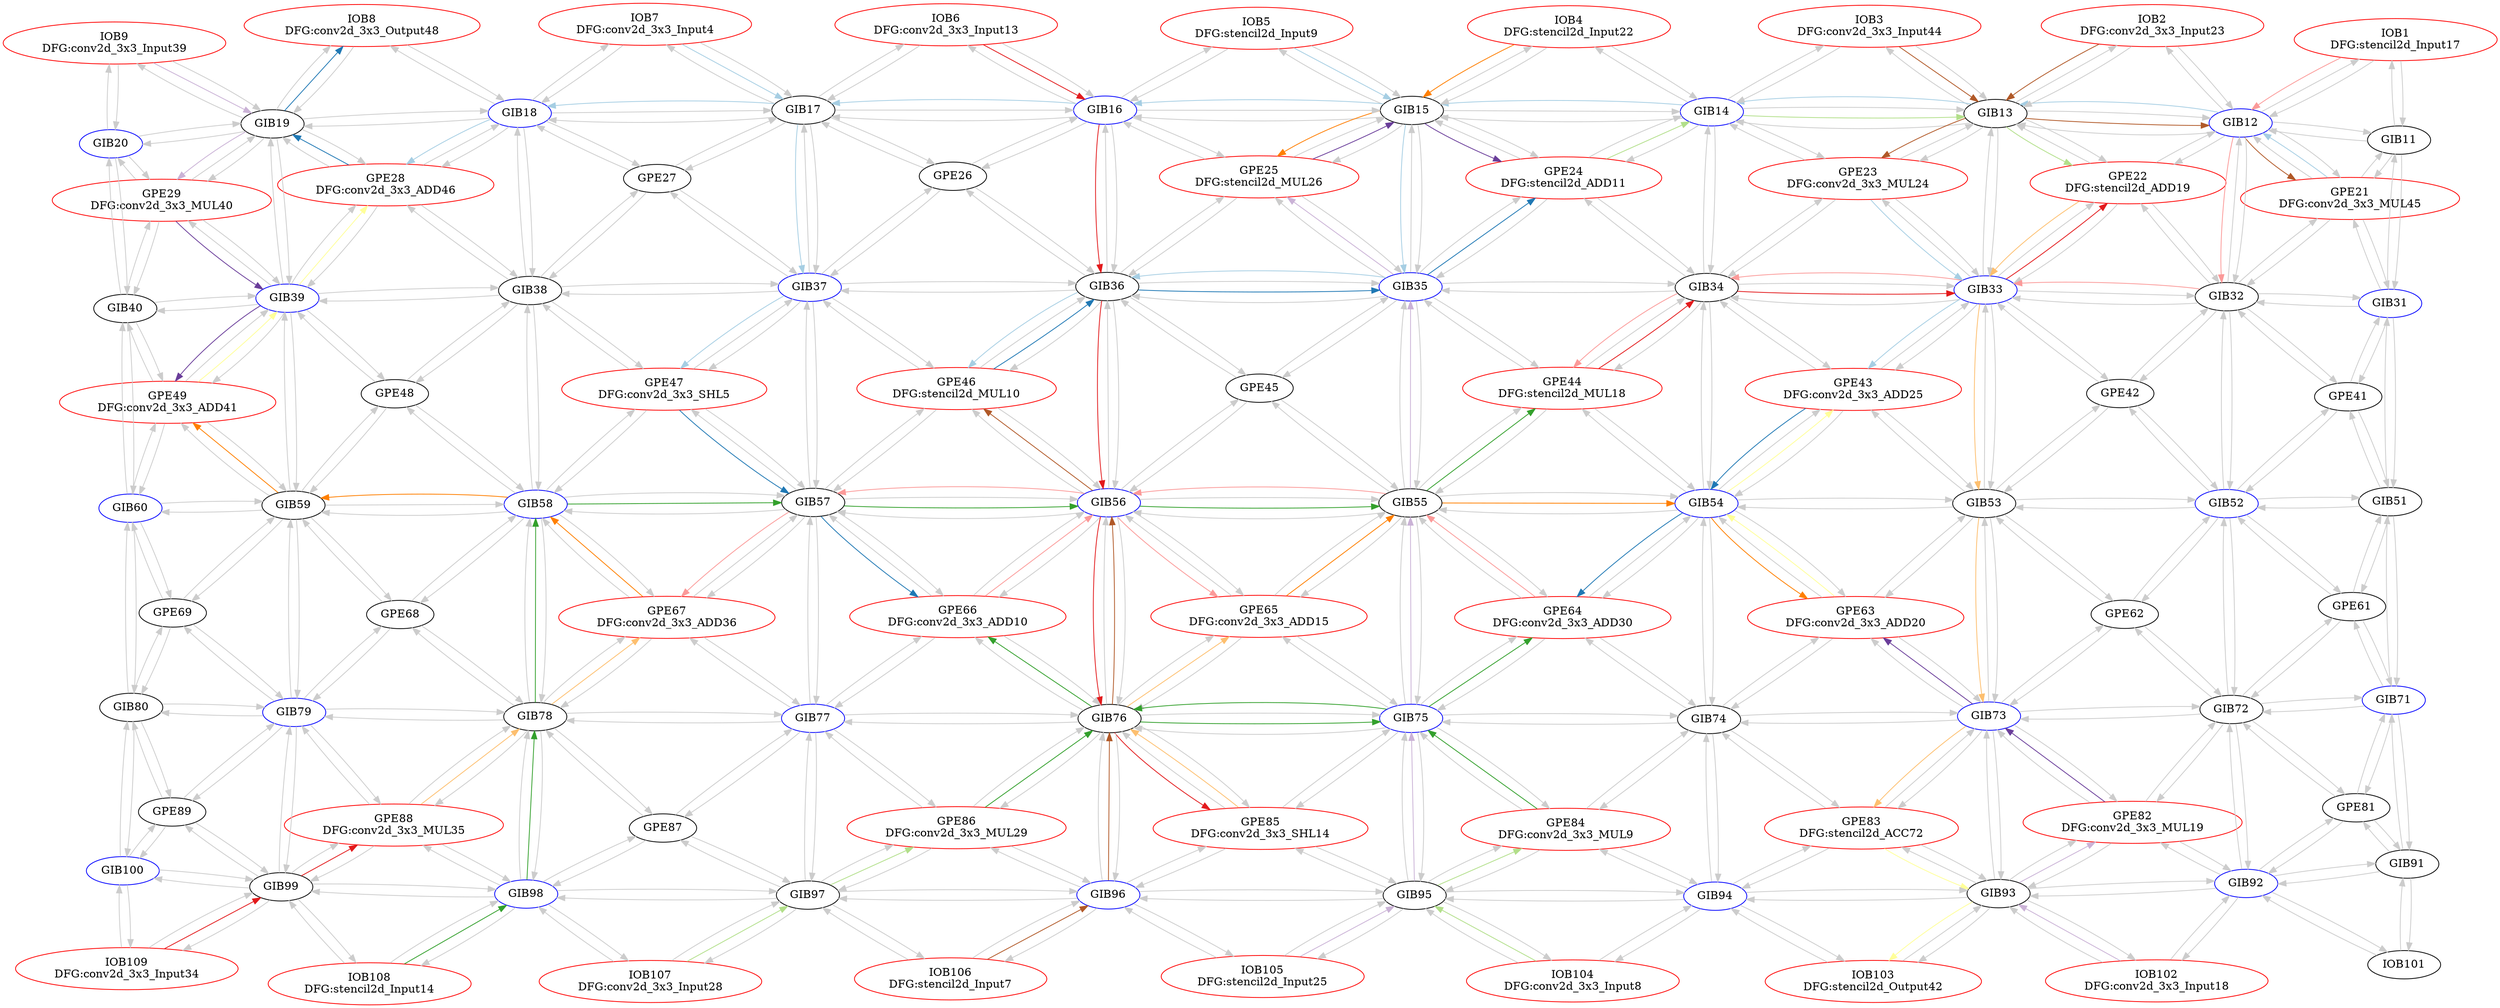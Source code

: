 Digraph G {
layout = sfdp;
overlap = scale;
IOB1[label = "IOB1\nDFG:stencil2d_Input17", color = red];
GIB11->IOB1[color = gray80];
GIB12->IOB1[color = gray80];
IOB2[label = "IOB2\nDFG:conv2d_3x3_Input23", color = red];
GIB12->IOB2[color = gray80];
GIB13->IOB2[color = gray80];
IOB3[label = "IOB3\nDFG:conv2d_3x3_Input44", color = red];
GIB13->IOB3[color = gray80];
GIB14->IOB3[color = gray80];
IOB4[label = "IOB4\nDFG:stencil2d_Input22", color = red];
GIB14->IOB4[color = gray80];
GIB15->IOB4[color = gray80];
IOB5[label = "IOB5\nDFG:stencil2d_Input9", color = red];
GIB15->IOB5[color = gray80];
GIB16->IOB5[color = gray80];
IOB6[label = "IOB6\nDFG:conv2d_3x3_Input13", color = red];
GIB16->IOB6[color = gray80];
GIB17->IOB6[color = gray80];
IOB7[label = "IOB7\nDFG:conv2d_3x3_Input4", color = red];
GIB17->IOB7[color = gray80];
GIB18->IOB7[color = gray80];
IOB8[label = "IOB8\nDFG:conv2d_3x3_Output48", color = red];
GIB18->IOB8[color = gray80];
GIB19->IOB8[color = gray80];
IOB9[label = "IOB9\nDFG:conv2d_3x3_Input39", color = red];
GIB19->IOB9[color = gray80];
GIB20->IOB9[color = gray80];
GIB11[label = "GIB11", color = black];
IOB1->GIB11[color = gray80];
GIB12->GIB11[color = gray80];
GPE21->GIB11[color = gray80];
GIB31->GIB11[color = gray80];
GIB12[label = "GIB12", color = blue];
IOB1->GIB12[color = gray80];
IOB2->GIB12[color = gray80];
GIB11->GIB12[color = gray80];
GIB13->GIB12[color = gray80];
GPE21->GIB12[color = gray80];
GPE22->GIB12[color = gray80];
GIB32->GIB12[color = gray80];
GIB13[label = "GIB13", color = black];
IOB2->GIB13[color = gray80];
IOB3->GIB13[color = gray80];
GIB12->GIB13[color = gray80];
GIB14->GIB13[color = gray80];
GPE22->GIB13[color = gray80];
GPE23->GIB13[color = gray80];
GIB33->GIB13[color = gray80];
GIB14[label = "GIB14", color = blue];
IOB3->GIB14[color = gray80];
IOB4->GIB14[color = gray80];
GIB13->GIB14[color = gray80];
GIB15->GIB14[color = gray80];
GPE23->GIB14[color = gray80];
GPE24->GIB14[color = gray80];
GIB34->GIB14[color = gray80];
GIB15[label = "GIB15", color = black];
IOB4->GIB15[color = gray80];
IOB5->GIB15[color = gray80];
GIB14->GIB15[color = gray80];
GIB16->GIB15[color = gray80];
GPE24->GIB15[color = gray80];
GPE25->GIB15[color = gray80];
GIB35->GIB15[color = gray80];
GIB16[label = "GIB16", color = blue];
IOB5->GIB16[color = gray80];
IOB6->GIB16[color = gray80];
GIB15->GIB16[color = gray80];
GIB17->GIB16[color = gray80];
GPE25->GIB16[color = gray80];
GPE26->GIB16[color = gray80];
GIB36->GIB16[color = gray80];
GIB17[label = "GIB17", color = black];
IOB6->GIB17[color = gray80];
IOB7->GIB17[color = gray80];
GIB16->GIB17[color = gray80];
GIB18->GIB17[color = gray80];
GPE26->GIB17[color = gray80];
GPE27->GIB17[color = gray80];
GIB37->GIB17[color = gray80];
GIB18[label = "GIB18", color = blue];
IOB7->GIB18[color = gray80];
IOB8->GIB18[color = gray80];
GIB17->GIB18[color = gray80];
GIB19->GIB18[color = gray80];
GPE27->GIB18[color = gray80];
GPE28->GIB18[color = gray80];
GIB38->GIB18[color = gray80];
GIB19[label = "GIB19", color = black];
IOB8->GIB19[color = gray80];
IOB9->GIB19[color = gray80];
GIB18->GIB19[color = gray80];
GIB20->GIB19[color = gray80];
GPE28->GIB19[color = gray80];
GPE29->GIB19[color = gray80];
GIB39->GIB19[color = gray80];
GIB20[label = "GIB20", color = blue];
IOB9->GIB20[color = gray80];
GIB19->GIB20[color = gray80];
GPE29->GIB20[color = gray80];
GIB40->GIB20[color = gray80];
GPE21[label = "GPE21\nDFG:conv2d_3x3_MUL45", color = red];
GIB11->GPE21[color = gray80];
GIB12->GPE21[color = gray80];
GIB31->GPE21[color = gray80];
GIB32->GPE21[color = gray80];
GPE22[label = "GPE22\nDFG:stencil2d_ADD19", color = red];
GIB12->GPE22[color = gray80];
GIB13->GPE22[color = gray80];
GIB32->GPE22[color = gray80];
GIB33->GPE22[color = gray80];
GPE23[label = "GPE23\nDFG:conv2d_3x3_MUL24", color = red];
GIB13->GPE23[color = gray80];
GIB14->GPE23[color = gray80];
GIB33->GPE23[color = gray80];
GIB34->GPE23[color = gray80];
GPE24[label = "GPE24\nDFG:stencil2d_ADD11", color = red];
GIB14->GPE24[color = gray80];
GIB15->GPE24[color = gray80];
GIB34->GPE24[color = gray80];
GIB35->GPE24[color = gray80];
GPE25[label = "GPE25\nDFG:stencil2d_MUL26", color = red];
GIB15->GPE25[color = gray80];
GIB16->GPE25[color = gray80];
GIB35->GPE25[color = gray80];
GIB36->GPE25[color = gray80];
GPE26[label = "GPE26", color = black];
GIB16->GPE26[color = gray80];
GIB17->GPE26[color = gray80];
GIB36->GPE26[color = gray80];
GIB37->GPE26[color = gray80];
GPE27[label = "GPE27", color = black];
GIB17->GPE27[color = gray80];
GIB18->GPE27[color = gray80];
GIB37->GPE27[color = gray80];
GIB38->GPE27[color = gray80];
GPE28[label = "GPE28\nDFG:conv2d_3x3_ADD46", color = red];
GIB18->GPE28[color = gray80];
GIB19->GPE28[color = gray80];
GIB38->GPE28[color = gray80];
GIB39->GPE28[color = gray80];
GPE29[label = "GPE29\nDFG:conv2d_3x3_MUL40", color = red];
GIB19->GPE29[color = gray80];
GIB20->GPE29[color = gray80];
GIB39->GPE29[color = gray80];
GIB40->GPE29[color = gray80];
GIB31[label = "GIB31", color = blue];
GIB11->GIB31[color = gray80];
GPE21->GIB31[color = gray80];
GIB32->GIB31[color = gray80];
GPE41->GIB31[color = gray80];
GIB51->GIB31[color = gray80];
GIB32[label = "GIB32", color = black];
GIB12->GIB32[color = gray80];
GPE21->GIB32[color = gray80];
GPE22->GIB32[color = gray80];
GIB31->GIB32[color = gray80];
GIB33->GIB32[color = gray80];
GPE41->GIB32[color = gray80];
GPE42->GIB32[color = gray80];
GIB52->GIB32[color = gray80];
GIB33[label = "GIB33", color = blue];
GIB13->GIB33[color = gray80];
GPE22->GIB33[color = gray80];
GPE23->GIB33[color = gray80];
GIB32->GIB33[color = gray80];
GIB34->GIB33[color = gray80];
GPE42->GIB33[color = gray80];
GPE43->GIB33[color = gray80];
GIB53->GIB33[color = gray80];
GIB34[label = "GIB34", color = black];
GIB14->GIB34[color = gray80];
GPE23->GIB34[color = gray80];
GPE24->GIB34[color = gray80];
GIB33->GIB34[color = gray80];
GIB35->GIB34[color = gray80];
GPE43->GIB34[color = gray80];
GPE44->GIB34[color = gray80];
GIB54->GIB34[color = gray80];
GIB35[label = "GIB35", color = blue];
GIB15->GIB35[color = gray80];
GPE24->GIB35[color = gray80];
GPE25->GIB35[color = gray80];
GIB34->GIB35[color = gray80];
GIB36->GIB35[color = gray80];
GPE44->GIB35[color = gray80];
GPE45->GIB35[color = gray80];
GIB55->GIB35[color = gray80];
GIB36[label = "GIB36", color = black];
GIB16->GIB36[color = gray80];
GPE25->GIB36[color = gray80];
GPE26->GIB36[color = gray80];
GIB35->GIB36[color = gray80];
GIB37->GIB36[color = gray80];
GPE45->GIB36[color = gray80];
GPE46->GIB36[color = gray80];
GIB56->GIB36[color = gray80];
GIB37[label = "GIB37", color = blue];
GIB17->GIB37[color = gray80];
GPE26->GIB37[color = gray80];
GPE27->GIB37[color = gray80];
GIB36->GIB37[color = gray80];
GIB38->GIB37[color = gray80];
GPE46->GIB37[color = gray80];
GPE47->GIB37[color = gray80];
GIB57->GIB37[color = gray80];
GIB38[label = "GIB38", color = black];
GIB18->GIB38[color = gray80];
GPE27->GIB38[color = gray80];
GPE28->GIB38[color = gray80];
GIB37->GIB38[color = gray80];
GIB39->GIB38[color = gray80];
GPE47->GIB38[color = gray80];
GPE48->GIB38[color = gray80];
GIB58->GIB38[color = gray80];
GIB39[label = "GIB39", color = blue];
GIB19->GIB39[color = gray80];
GPE28->GIB39[color = gray80];
GPE29->GIB39[color = gray80];
GIB38->GIB39[color = gray80];
GIB40->GIB39[color = gray80];
GPE48->GIB39[color = gray80];
GPE49->GIB39[color = gray80];
GIB59->GIB39[color = gray80];
GIB40[label = "GIB40", color = black];
GIB20->GIB40[color = gray80];
GPE29->GIB40[color = gray80];
GIB39->GIB40[color = gray80];
GPE49->GIB40[color = gray80];
GIB60->GIB40[color = gray80];
GPE41[label = "GPE41", color = black];
GIB31->GPE41[color = gray80];
GIB32->GPE41[color = gray80];
GIB51->GPE41[color = gray80];
GIB52->GPE41[color = gray80];
GPE42[label = "GPE42", color = black];
GIB32->GPE42[color = gray80];
GIB33->GPE42[color = gray80];
GIB52->GPE42[color = gray80];
GIB53->GPE42[color = gray80];
GPE43[label = "GPE43\nDFG:conv2d_3x3_ADD25", color = red];
GIB33->GPE43[color = gray80];
GIB34->GPE43[color = gray80];
GIB53->GPE43[color = gray80];
GIB54->GPE43[color = gray80];
GPE44[label = "GPE44\nDFG:stencil2d_MUL18", color = red];
GIB34->GPE44[color = gray80];
GIB35->GPE44[color = gray80];
GIB54->GPE44[color = gray80];
GIB55->GPE44[color = gray80];
GPE45[label = "GPE45", color = black];
GIB35->GPE45[color = gray80];
GIB36->GPE45[color = gray80];
GIB55->GPE45[color = gray80];
GIB56->GPE45[color = gray80];
GPE46[label = "GPE46\nDFG:stencil2d_MUL10", color = red];
GIB36->GPE46[color = gray80];
GIB37->GPE46[color = gray80];
GIB56->GPE46[color = gray80];
GIB57->GPE46[color = gray80];
GPE47[label = "GPE47\nDFG:conv2d_3x3_SHL5", color = red];
GIB37->GPE47[color = gray80];
GIB38->GPE47[color = gray80];
GIB57->GPE47[color = gray80];
GIB58->GPE47[color = gray80];
GPE48[label = "GPE48", color = black];
GIB38->GPE48[color = gray80];
GIB39->GPE48[color = gray80];
GIB58->GPE48[color = gray80];
GIB59->GPE48[color = gray80];
GPE49[label = "GPE49\nDFG:conv2d_3x3_ADD41", color = red];
GIB39->GPE49[color = gray80];
GIB40->GPE49[color = gray80];
GIB59->GPE49[color = gray80];
GIB60->GPE49[color = gray80];
GIB51[label = "GIB51", color = black];
GIB31->GIB51[color = gray80];
GPE41->GIB51[color = gray80];
GIB52->GIB51[color = gray80];
GPE61->GIB51[color = gray80];
GIB71->GIB51[color = gray80];
GIB52[label = "GIB52", color = blue];
GIB32->GIB52[color = gray80];
GPE41->GIB52[color = gray80];
GPE42->GIB52[color = gray80];
GIB51->GIB52[color = gray80];
GIB53->GIB52[color = gray80];
GPE61->GIB52[color = gray80];
GPE62->GIB52[color = gray80];
GIB72->GIB52[color = gray80];
GIB53[label = "GIB53", color = black];
GIB33->GIB53[color = gray80];
GPE42->GIB53[color = gray80];
GPE43->GIB53[color = gray80];
GIB52->GIB53[color = gray80];
GIB54->GIB53[color = gray80];
GPE62->GIB53[color = gray80];
GPE63->GIB53[color = gray80];
GIB73->GIB53[color = gray80];
GIB54[label = "GIB54", color = blue];
GIB34->GIB54[color = gray80];
GPE43->GIB54[color = gray80];
GPE44->GIB54[color = gray80];
GIB53->GIB54[color = gray80];
GIB55->GIB54[color = gray80];
GPE63->GIB54[color = gray80];
GPE64->GIB54[color = gray80];
GIB74->GIB54[color = gray80];
GIB55[label = "GIB55", color = black];
GIB35->GIB55[color = gray80];
GPE44->GIB55[color = gray80];
GPE45->GIB55[color = gray80];
GIB54->GIB55[color = gray80];
GIB56->GIB55[color = gray80];
GPE64->GIB55[color = gray80];
GPE65->GIB55[color = gray80];
GIB75->GIB55[color = gray80];
GIB56[label = "GIB56", color = blue];
GIB36->GIB56[color = gray80];
GPE45->GIB56[color = gray80];
GPE46->GIB56[color = gray80];
GIB55->GIB56[color = gray80];
GIB57->GIB56[color = gray80];
GPE65->GIB56[color = gray80];
GPE66->GIB56[color = gray80];
GIB76->GIB56[color = gray80];
GIB57[label = "GIB57", color = black];
GIB37->GIB57[color = gray80];
GPE46->GIB57[color = gray80];
GPE47->GIB57[color = gray80];
GIB56->GIB57[color = gray80];
GIB58->GIB57[color = gray80];
GPE66->GIB57[color = gray80];
GPE67->GIB57[color = gray80];
GIB77->GIB57[color = gray80];
GIB58[label = "GIB58", color = blue];
GIB38->GIB58[color = gray80];
GPE47->GIB58[color = gray80];
GPE48->GIB58[color = gray80];
GIB57->GIB58[color = gray80];
GIB59->GIB58[color = gray80];
GPE67->GIB58[color = gray80];
GPE68->GIB58[color = gray80];
GIB78->GIB58[color = gray80];
GIB59[label = "GIB59", color = black];
GIB39->GIB59[color = gray80];
GPE48->GIB59[color = gray80];
GPE49->GIB59[color = gray80];
GIB58->GIB59[color = gray80];
GIB60->GIB59[color = gray80];
GPE68->GIB59[color = gray80];
GPE69->GIB59[color = gray80];
GIB79->GIB59[color = gray80];
GIB60[label = "GIB60", color = blue];
GIB40->GIB60[color = gray80];
GPE49->GIB60[color = gray80];
GIB59->GIB60[color = gray80];
GPE69->GIB60[color = gray80];
GIB80->GIB60[color = gray80];
GPE61[label = "GPE61", color = black];
GIB51->GPE61[color = gray80];
GIB52->GPE61[color = gray80];
GIB71->GPE61[color = gray80];
GIB72->GPE61[color = gray80];
GPE62[label = "GPE62", color = black];
GIB52->GPE62[color = gray80];
GIB53->GPE62[color = gray80];
GIB72->GPE62[color = gray80];
GIB73->GPE62[color = gray80];
GPE63[label = "GPE63\nDFG:conv2d_3x3_ADD20", color = red];
GIB53->GPE63[color = gray80];
GIB54->GPE63[color = gray80];
GIB73->GPE63[color = gray80];
GIB74->GPE63[color = gray80];
GPE64[label = "GPE64\nDFG:conv2d_3x3_ADD30", color = red];
GIB54->GPE64[color = gray80];
GIB55->GPE64[color = gray80];
GIB74->GPE64[color = gray80];
GIB75->GPE64[color = gray80];
GPE65[label = "GPE65\nDFG:conv2d_3x3_ADD15", color = red];
GIB55->GPE65[color = gray80];
GIB56->GPE65[color = gray80];
GIB75->GPE65[color = gray80];
GIB76->GPE65[color = gray80];
GPE66[label = "GPE66\nDFG:conv2d_3x3_ADD10", color = red];
GIB56->GPE66[color = gray80];
GIB57->GPE66[color = gray80];
GIB76->GPE66[color = gray80];
GIB77->GPE66[color = gray80];
GPE67[label = "GPE67\nDFG:conv2d_3x3_ADD36", color = red];
GIB57->GPE67[color = gray80];
GIB58->GPE67[color = gray80];
GIB77->GPE67[color = gray80];
GIB78->GPE67[color = gray80];
GPE68[label = "GPE68", color = black];
GIB58->GPE68[color = gray80];
GIB59->GPE68[color = gray80];
GIB78->GPE68[color = gray80];
GIB79->GPE68[color = gray80];
GPE69[label = "GPE69", color = black];
GIB59->GPE69[color = gray80];
GIB60->GPE69[color = gray80];
GIB79->GPE69[color = gray80];
GIB80->GPE69[color = gray80];
GIB71[label = "GIB71", color = blue];
GIB51->GIB71[color = gray80];
GPE61->GIB71[color = gray80];
GIB72->GIB71[color = gray80];
GPE81->GIB71[color = gray80];
GIB91->GIB71[color = gray80];
GIB72[label = "GIB72", color = black];
GIB52->GIB72[color = gray80];
GPE61->GIB72[color = gray80];
GPE62->GIB72[color = gray80];
GIB71->GIB72[color = gray80];
GIB73->GIB72[color = gray80];
GPE81->GIB72[color = gray80];
GPE82->GIB72[color = gray80];
GIB92->GIB72[color = gray80];
GIB73[label = "GIB73", color = blue];
GIB53->GIB73[color = gray80];
GPE62->GIB73[color = gray80];
GPE63->GIB73[color = gray80];
GIB72->GIB73[color = gray80];
GIB74->GIB73[color = gray80];
GPE82->GIB73[color = gray80];
GPE83->GIB73[color = gray80];
GIB93->GIB73[color = gray80];
GIB74[label = "GIB74", color = black];
GIB54->GIB74[color = gray80];
GPE63->GIB74[color = gray80];
GPE64->GIB74[color = gray80];
GIB73->GIB74[color = gray80];
GIB75->GIB74[color = gray80];
GPE83->GIB74[color = gray80];
GPE84->GIB74[color = gray80];
GIB94->GIB74[color = gray80];
GIB75[label = "GIB75", color = blue];
GIB55->GIB75[color = gray80];
GPE64->GIB75[color = gray80];
GPE65->GIB75[color = gray80];
GIB74->GIB75[color = gray80];
GIB76->GIB75[color = gray80];
GPE84->GIB75[color = gray80];
GPE85->GIB75[color = gray80];
GIB95->GIB75[color = gray80];
GIB76[label = "GIB76", color = black];
GIB56->GIB76[color = gray80];
GPE65->GIB76[color = gray80];
GPE66->GIB76[color = gray80];
GIB75->GIB76[color = gray80];
GIB77->GIB76[color = gray80];
GPE85->GIB76[color = gray80];
GPE86->GIB76[color = gray80];
GIB96->GIB76[color = gray80];
GIB77[label = "GIB77", color = blue];
GIB57->GIB77[color = gray80];
GPE66->GIB77[color = gray80];
GPE67->GIB77[color = gray80];
GIB76->GIB77[color = gray80];
GIB78->GIB77[color = gray80];
GPE86->GIB77[color = gray80];
GPE87->GIB77[color = gray80];
GIB97->GIB77[color = gray80];
GIB78[label = "GIB78", color = black];
GIB58->GIB78[color = gray80];
GPE67->GIB78[color = gray80];
GPE68->GIB78[color = gray80];
GIB77->GIB78[color = gray80];
GIB79->GIB78[color = gray80];
GPE87->GIB78[color = gray80];
GPE88->GIB78[color = gray80];
GIB98->GIB78[color = gray80];
GIB79[label = "GIB79", color = blue];
GIB59->GIB79[color = gray80];
GPE68->GIB79[color = gray80];
GPE69->GIB79[color = gray80];
GIB78->GIB79[color = gray80];
GIB80->GIB79[color = gray80];
GPE88->GIB79[color = gray80];
GPE89->GIB79[color = gray80];
GIB99->GIB79[color = gray80];
GIB80[label = "GIB80", color = black];
GIB60->GIB80[color = gray80];
GPE69->GIB80[color = gray80];
GIB79->GIB80[color = gray80];
GPE89->GIB80[color = gray80];
GIB100->GIB80[color = gray80];
GPE81[label = "GPE81", color = black];
GIB71->GPE81[color = gray80];
GIB72->GPE81[color = gray80];
GIB91->GPE81[color = gray80];
GIB92->GPE81[color = gray80];
GPE82[label = "GPE82\nDFG:conv2d_3x3_MUL19", color = red];
GIB72->GPE82[color = gray80];
GIB73->GPE82[color = gray80];
GIB92->GPE82[color = gray80];
GIB93->GPE82[color = gray80];
GPE83[label = "GPE83\nDFG:stencil2d_ACC72", color = red];
GIB73->GPE83[color = gray80];
GIB74->GPE83[color = gray80];
GIB93->GPE83[color = gray80];
GIB94->GPE83[color = gray80];
GPE84[label = "GPE84\nDFG:conv2d_3x3_MUL9", color = red];
GIB74->GPE84[color = gray80];
GIB75->GPE84[color = gray80];
GIB94->GPE84[color = gray80];
GIB95->GPE84[color = gray80];
GPE85[label = "GPE85\nDFG:conv2d_3x3_SHL14", color = red];
GIB75->GPE85[color = gray80];
GIB76->GPE85[color = gray80];
GIB95->GPE85[color = gray80];
GIB96->GPE85[color = gray80];
GPE86[label = "GPE86\nDFG:conv2d_3x3_MUL29", color = red];
GIB76->GPE86[color = gray80];
GIB77->GPE86[color = gray80];
GIB96->GPE86[color = gray80];
GIB97->GPE86[color = gray80];
GPE87[label = "GPE87", color = black];
GIB77->GPE87[color = gray80];
GIB78->GPE87[color = gray80];
GIB97->GPE87[color = gray80];
GIB98->GPE87[color = gray80];
GPE88[label = "GPE88\nDFG:conv2d_3x3_MUL35", color = red];
GIB78->GPE88[color = gray80];
GIB79->GPE88[color = gray80];
GIB98->GPE88[color = gray80];
GIB99->GPE88[color = gray80];
GPE89[label = "GPE89", color = black];
GIB79->GPE89[color = gray80];
GIB80->GPE89[color = gray80];
GIB99->GPE89[color = gray80];
GIB100->GPE89[color = gray80];
GIB91[label = "GIB91", color = black];
GIB71->GIB91[color = gray80];
GPE81->GIB91[color = gray80];
GIB92->GIB91[color = gray80];
IOB101->GIB91[color = gray80];
GIB92[label = "GIB92", color = blue];
GIB72->GIB92[color = gray80];
GPE81->GIB92[color = gray80];
GPE82->GIB92[color = gray80];
GIB91->GIB92[color = gray80];
GIB93->GIB92[color = gray80];
IOB101->GIB92[color = gray80];
IOB102->GIB92[color = gray80];
GIB93[label = "GIB93", color = black];
GIB73->GIB93[color = gray80];
GPE82->GIB93[color = gray80];
GPE83->GIB93[color = gray80];
GIB92->GIB93[color = gray80];
GIB94->GIB93[color = gray80];
IOB102->GIB93[color = gray80];
IOB103->GIB93[color = gray80];
GIB94[label = "GIB94", color = blue];
GIB74->GIB94[color = gray80];
GPE83->GIB94[color = gray80];
GPE84->GIB94[color = gray80];
GIB93->GIB94[color = gray80];
GIB95->GIB94[color = gray80];
IOB103->GIB94[color = gray80];
IOB104->GIB94[color = gray80];
GIB95[label = "GIB95", color = black];
GIB75->GIB95[color = gray80];
GPE84->GIB95[color = gray80];
GPE85->GIB95[color = gray80];
GIB94->GIB95[color = gray80];
GIB96->GIB95[color = gray80];
IOB104->GIB95[color = gray80];
IOB105->GIB95[color = gray80];
GIB96[label = "GIB96", color = blue];
GIB76->GIB96[color = gray80];
GPE85->GIB96[color = gray80];
GPE86->GIB96[color = gray80];
GIB95->GIB96[color = gray80];
GIB97->GIB96[color = gray80];
IOB105->GIB96[color = gray80];
IOB106->GIB96[color = gray80];
GIB97[label = "GIB97", color = black];
GIB77->GIB97[color = gray80];
GPE86->GIB97[color = gray80];
GPE87->GIB97[color = gray80];
GIB96->GIB97[color = gray80];
GIB98->GIB97[color = gray80];
IOB106->GIB97[color = gray80];
IOB107->GIB97[color = gray80];
GIB98[label = "GIB98", color = blue];
GIB78->GIB98[color = gray80];
GPE87->GIB98[color = gray80];
GPE88->GIB98[color = gray80];
GIB97->GIB98[color = gray80];
GIB99->GIB98[color = gray80];
IOB107->GIB98[color = gray80];
IOB108->GIB98[color = gray80];
GIB99[label = "GIB99", color = black];
GIB79->GIB99[color = gray80];
GPE88->GIB99[color = gray80];
GPE89->GIB99[color = gray80];
GIB98->GIB99[color = gray80];
GIB100->GIB99[color = gray80];
IOB108->GIB99[color = gray80];
IOB109->GIB99[color = gray80];
GIB100[label = "GIB100", color = blue];
GIB80->GIB100[color = gray80];
GPE89->GIB100[color = gray80];
GIB99->GIB100[color = gray80];
IOB109->GIB100[color = gray80];
IOB101[label = "IOB101", color = black];
GIB91->IOB101[color = gray80];
GIB92->IOB101[color = gray80];
IOB102[label = "IOB102\nDFG:conv2d_3x3_Input18", color = red];
GIB92->IOB102[color = gray80];
GIB93->IOB102[color = gray80];
IOB103[label = "IOB103\nDFG:stencil2d_Output42", color = red];
GIB93->IOB103[color = gray80];
GIB94->IOB103[color = gray80];
IOB104[label = "IOB104\nDFG:conv2d_3x3_Input8", color = red];
GIB94->IOB104[color = gray80];
GIB95->IOB104[color = gray80];
IOB105[label = "IOB105\nDFG:stencil2d_Input25", color = red];
GIB95->IOB105[color = gray80];
GIB96->IOB105[color = gray80];
IOB106[label = "IOB106\nDFG:stencil2d_Input7", color = red];
GIB96->IOB106[color = gray80];
GIB97->IOB106[color = gray80];
IOB107[label = "IOB107\nDFG:conv2d_3x3_Input28", color = red];
GIB97->IOB107[color = gray80];
GIB98->IOB107[color = gray80];
IOB108[label = "IOB108\nDFG:stencil2d_Input14", color = red];
GIB98->IOB108[color = gray80];
GIB99->IOB108[color = gray80];
IOB109[label = "IOB109\nDFG:conv2d_3x3_Input34", color = red];
GIB99->IOB109[color = gray80];
GIB100->IOB109[color = gray80];
edge [colorscheme=paired12];
IOB7->GIB17->GIB37->GPE47[weight = 4, color = 1];
GPE47->GIB57->GPE66[weight = 4, color = 2];
IOB104->GIB95->GPE84[weight = 4, color = 3];
GPE84->GIB75->GIB76->GPE66[weight = 4, color = 4];
GPE66->GIB56->GPE65[weight = 4, color = 5];
IOB6->GIB16->GIB36->GIB56->GIB76->GPE85[weight = 4, color = 6];
GPE85->GIB76->GPE65[weight = 4, color = 7];
GPE65->GIB55->GIB54->GPE63[weight = 4, color = 8];
IOB102->GIB93->GPE82[weight = 4, color = 9];
GPE82->GIB73->GPE63[weight = 4, color = 10];
GPE63->GIB54->GPE43[weight = 4, color = 11];
IOB2->GIB13->GPE23[weight = 4, color = 12];
GPE23->GIB33->GPE43[weight = 4, color = 1];
GPE43->GIB54->GPE64[weight = 4, color = 2];
IOB107->GIB97->GPE86[weight = 4, color = 3];
GPE86->GIB76->GIB75->GPE64[weight = 4, color = 4];
GPE64->GIB55->GIB56->GIB57->GPE67[weight = 4, color = 5];
IOB109->GIB99->GPE88[weight = 4, color = 6];
GPE88->GIB78->GPE67[weight = 4, color = 7];
GPE67->GIB58->GIB59->GPE49[weight = 4, color = 8];
IOB9->GIB19->GPE29[weight = 4, color = 9];
GPE29->GIB39->GPE49[weight = 4, color = 10];
GPE49->GIB39->GPE28[weight = 4, color = 11];
IOB3->GIB13->GIB12->GPE21[weight = 4, color = 12];
GPE21->GIB12->GIB13->GIB14->GIB15->GIB16->GIB17->GIB18->GPE28[weight = 4, color = 1];
GPE28->GIB19->IOB8[weight = 4, color = 2];
IOB106->GIB96->GIB76->GIB56->GPE46[weight = 4, color = 12];
IOB5->GIB15->GIB35->GIB36->GPE46[weight = 4, color = 1];
GPE46->GIB36->GIB35->GPE24[weight = 4, color = 2];
GPE24->GIB14->GIB13->GPE22[weight = 4, color = 3];
IOB108->GIB98->GIB78->GIB58->GIB57->GIB56->GIB55->GPE44[weight = 4, color = 4];
IOB1->GIB12->GIB32->GIB33->GIB34->GPE44[weight = 4, color = 5];
GPE44->GIB34->GIB33->GPE22[weight = 4, color = 6];
GPE22->GIB33->GIB53->GIB73->GPE83[weight = 4, color = 7];
IOB4->GIB15->GPE25[weight = 4, color = 8];
IOB105->GIB95->GIB75->GIB55->GIB35->GPE25[weight = 4, color = 9];
GPE25->GIB15->GPE24[weight = 4, color = 10];
GPE83->GIB93->IOB103[weight = 4, color = 11];
}
